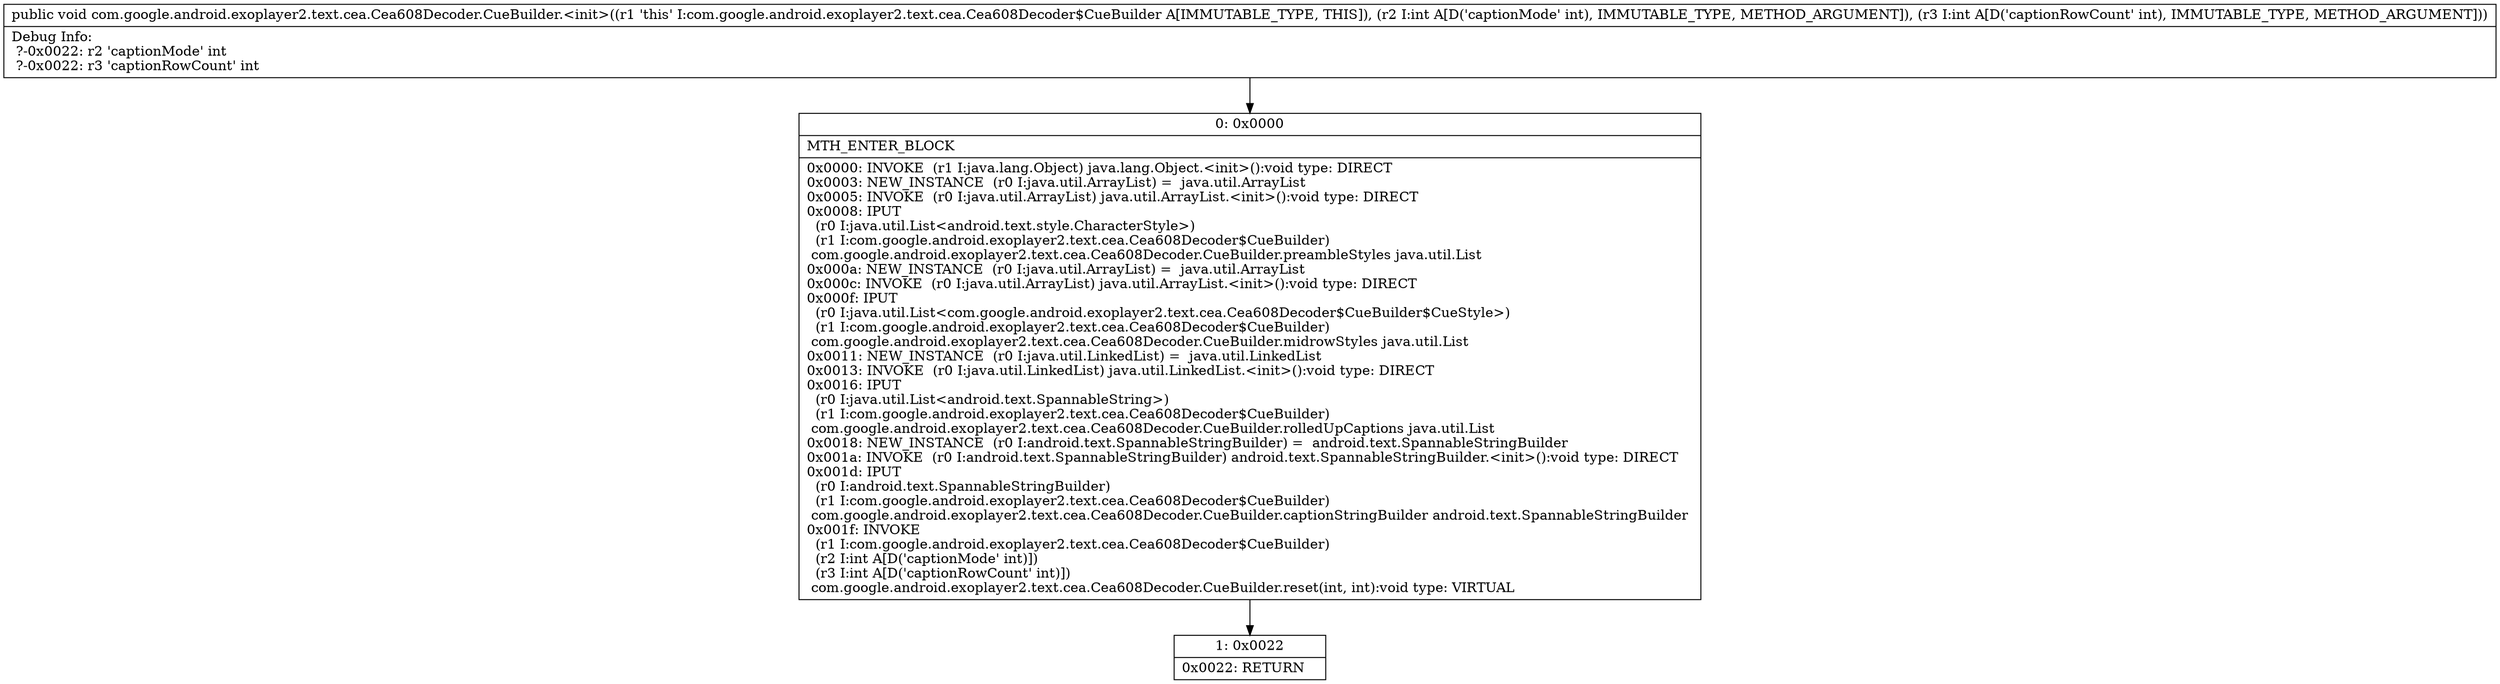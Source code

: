 digraph "CFG forcom.google.android.exoplayer2.text.cea.Cea608Decoder.CueBuilder.\<init\>(II)V" {
Node_0 [shape=record,label="{0\:\ 0x0000|MTH_ENTER_BLOCK\l|0x0000: INVOKE  (r1 I:java.lang.Object) java.lang.Object.\<init\>():void type: DIRECT \l0x0003: NEW_INSTANCE  (r0 I:java.util.ArrayList) =  java.util.ArrayList \l0x0005: INVOKE  (r0 I:java.util.ArrayList) java.util.ArrayList.\<init\>():void type: DIRECT \l0x0008: IPUT  \l  (r0 I:java.util.List\<android.text.style.CharacterStyle\>)\l  (r1 I:com.google.android.exoplayer2.text.cea.Cea608Decoder$CueBuilder)\l com.google.android.exoplayer2.text.cea.Cea608Decoder.CueBuilder.preambleStyles java.util.List \l0x000a: NEW_INSTANCE  (r0 I:java.util.ArrayList) =  java.util.ArrayList \l0x000c: INVOKE  (r0 I:java.util.ArrayList) java.util.ArrayList.\<init\>():void type: DIRECT \l0x000f: IPUT  \l  (r0 I:java.util.List\<com.google.android.exoplayer2.text.cea.Cea608Decoder$CueBuilder$CueStyle\>)\l  (r1 I:com.google.android.exoplayer2.text.cea.Cea608Decoder$CueBuilder)\l com.google.android.exoplayer2.text.cea.Cea608Decoder.CueBuilder.midrowStyles java.util.List \l0x0011: NEW_INSTANCE  (r0 I:java.util.LinkedList) =  java.util.LinkedList \l0x0013: INVOKE  (r0 I:java.util.LinkedList) java.util.LinkedList.\<init\>():void type: DIRECT \l0x0016: IPUT  \l  (r0 I:java.util.List\<android.text.SpannableString\>)\l  (r1 I:com.google.android.exoplayer2.text.cea.Cea608Decoder$CueBuilder)\l com.google.android.exoplayer2.text.cea.Cea608Decoder.CueBuilder.rolledUpCaptions java.util.List \l0x0018: NEW_INSTANCE  (r0 I:android.text.SpannableStringBuilder) =  android.text.SpannableStringBuilder \l0x001a: INVOKE  (r0 I:android.text.SpannableStringBuilder) android.text.SpannableStringBuilder.\<init\>():void type: DIRECT \l0x001d: IPUT  \l  (r0 I:android.text.SpannableStringBuilder)\l  (r1 I:com.google.android.exoplayer2.text.cea.Cea608Decoder$CueBuilder)\l com.google.android.exoplayer2.text.cea.Cea608Decoder.CueBuilder.captionStringBuilder android.text.SpannableStringBuilder \l0x001f: INVOKE  \l  (r1 I:com.google.android.exoplayer2.text.cea.Cea608Decoder$CueBuilder)\l  (r2 I:int A[D('captionMode' int)])\l  (r3 I:int A[D('captionRowCount' int)])\l com.google.android.exoplayer2.text.cea.Cea608Decoder.CueBuilder.reset(int, int):void type: VIRTUAL \l}"];
Node_1 [shape=record,label="{1\:\ 0x0022|0x0022: RETURN   \l}"];
MethodNode[shape=record,label="{public void com.google.android.exoplayer2.text.cea.Cea608Decoder.CueBuilder.\<init\>((r1 'this' I:com.google.android.exoplayer2.text.cea.Cea608Decoder$CueBuilder A[IMMUTABLE_TYPE, THIS]), (r2 I:int A[D('captionMode' int), IMMUTABLE_TYPE, METHOD_ARGUMENT]), (r3 I:int A[D('captionRowCount' int), IMMUTABLE_TYPE, METHOD_ARGUMENT]))  | Debug Info:\l  ?\-0x0022: r2 'captionMode' int\l  ?\-0x0022: r3 'captionRowCount' int\l}"];
MethodNode -> Node_0;
Node_0 -> Node_1;
}

